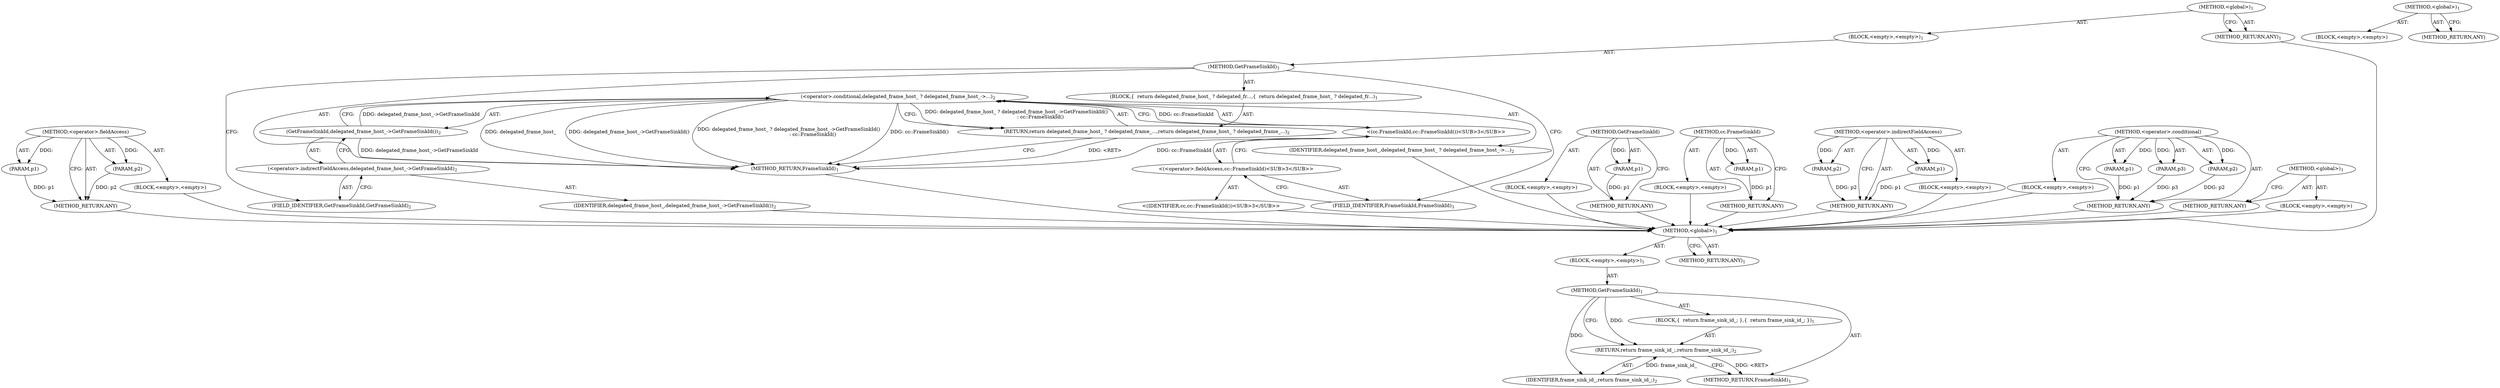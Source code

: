 digraph "&lt;global&gt;" {
vulnerable_57 [label=<(METHOD,&lt;operator&gt;.fieldAccess)>];
vulnerable_58 [label=<(PARAM,p1)>];
vulnerable_59 [label=<(PARAM,p2)>];
vulnerable_60 [label=<(BLOCK,&lt;empty&gt;,&lt;empty&gt;)>];
vulnerable_61 [label=<(METHOD_RETURN,ANY)>];
vulnerable_6 [label=<(METHOD,&lt;global&gt;)<SUB>1</SUB>>];
vulnerable_7 [label=<(BLOCK,&lt;empty&gt;,&lt;empty&gt;)<SUB>1</SUB>>];
vulnerable_8 [label=<(METHOD,GetFrameSinkId)<SUB>1</SUB>>];
vulnerable_9 [label=<(BLOCK,{
  return delegated_frame_host_ ? delegated_fr...,{
  return delegated_frame_host_ ? delegated_fr...)<SUB>1</SUB>>];
vulnerable_10 [label=<(RETURN,return delegated_frame_host_ ? delegated_frame_...,return delegated_frame_host_ ? delegated_frame_...)<SUB>2</SUB>>];
vulnerable_11 [label=<(&lt;operator&gt;.conditional,delegated_frame_host_ ? delegated_frame_host_-&gt;...)<SUB>2</SUB>>];
vulnerable_12 [label=<(IDENTIFIER,delegated_frame_host_,delegated_frame_host_ ? delegated_frame_host_-&gt;...)<SUB>2</SUB>>];
vulnerable_13 [label=<(GetFrameSinkId,delegated_frame_host_-&gt;GetFrameSinkId())<SUB>2</SUB>>];
vulnerable_14 [label=<(&lt;operator&gt;.indirectFieldAccess,delegated_frame_host_-&gt;GetFrameSinkId)<SUB>2</SUB>>];
vulnerable_15 [label=<(IDENTIFIER,delegated_frame_host_,delegated_frame_host_-&gt;GetFrameSinkId())<SUB>2</SUB>>];
vulnerable_16 [label=<(FIELD_IDENTIFIER,GetFrameSinkId,GetFrameSinkId)<SUB>2</SUB>>];
vulnerable_17 [label="<(cc.FrameSinkId,cc::FrameSinkId())<SUB>3</SUB>>"];
vulnerable_18 [label="<(&lt;operator&gt;.fieldAccess,cc::FrameSinkId)<SUB>3</SUB>>"];
vulnerable_19 [label="<(IDENTIFIER,cc,cc::FrameSinkId())<SUB>3</SUB>>"];
vulnerable_20 [label=<(FIELD_IDENTIFIER,FrameSinkId,FrameSinkId)<SUB>3</SUB>>];
vulnerable_21 [label=<(METHOD_RETURN,FrameSinkId)<SUB>1</SUB>>];
vulnerable_23 [label=<(METHOD_RETURN,ANY)<SUB>1</SUB>>];
vulnerable_44 [label=<(METHOD,GetFrameSinkId)>];
vulnerable_45 [label=<(PARAM,p1)>];
vulnerable_46 [label=<(BLOCK,&lt;empty&gt;,&lt;empty&gt;)>];
vulnerable_47 [label=<(METHOD_RETURN,ANY)>];
vulnerable_53 [label=<(METHOD,cc.FrameSinkId)>];
vulnerable_54 [label=<(PARAM,p1)>];
vulnerable_55 [label=<(BLOCK,&lt;empty&gt;,&lt;empty&gt;)>];
vulnerable_56 [label=<(METHOD_RETURN,ANY)>];
vulnerable_48 [label=<(METHOD,&lt;operator&gt;.indirectFieldAccess)>];
vulnerable_49 [label=<(PARAM,p1)>];
vulnerable_50 [label=<(PARAM,p2)>];
vulnerable_51 [label=<(BLOCK,&lt;empty&gt;,&lt;empty&gt;)>];
vulnerable_52 [label=<(METHOD_RETURN,ANY)>];
vulnerable_38 [label=<(METHOD,&lt;operator&gt;.conditional)>];
vulnerable_39 [label=<(PARAM,p1)>];
vulnerable_40 [label=<(PARAM,p2)>];
vulnerable_41 [label=<(PARAM,p3)>];
vulnerable_42 [label=<(BLOCK,&lt;empty&gt;,&lt;empty&gt;)>];
vulnerable_43 [label=<(METHOD_RETURN,ANY)>];
vulnerable_32 [label=<(METHOD,&lt;global&gt;)<SUB>1</SUB>>];
vulnerable_33 [label=<(BLOCK,&lt;empty&gt;,&lt;empty&gt;)>];
vulnerable_34 [label=<(METHOD_RETURN,ANY)>];
fixed_6 [label=<(METHOD,&lt;global&gt;)<SUB>1</SUB>>];
fixed_7 [label=<(BLOCK,&lt;empty&gt;,&lt;empty&gt;)<SUB>1</SUB>>];
fixed_8 [label=<(METHOD,GetFrameSinkId)<SUB>1</SUB>>];
fixed_9 [label=<(BLOCK,{
  return frame_sink_id_;
 },{
  return frame_sink_id_;
 })<SUB>1</SUB>>];
fixed_10 [label=<(RETURN,return frame_sink_id_;,return frame_sink_id_;)<SUB>2</SUB>>];
fixed_11 [label=<(IDENTIFIER,frame_sink_id_,return frame_sink_id_;)<SUB>2</SUB>>];
fixed_12 [label=<(METHOD_RETURN,FrameSinkId)<SUB>1</SUB>>];
fixed_14 [label=<(METHOD_RETURN,ANY)<SUB>1</SUB>>];
fixed_23 [label=<(METHOD,&lt;global&gt;)<SUB>1</SUB>>];
fixed_24 [label=<(BLOCK,&lt;empty&gt;,&lt;empty&gt;)>];
fixed_25 [label=<(METHOD_RETURN,ANY)>];
vulnerable_57 -> vulnerable_58  [key=0, label="AST: "];
vulnerable_57 -> vulnerable_58  [key=1, label="DDG: "];
vulnerable_57 -> vulnerable_60  [key=0, label="AST: "];
vulnerable_57 -> vulnerable_59  [key=0, label="AST: "];
vulnerable_57 -> vulnerable_59  [key=1, label="DDG: "];
vulnerable_57 -> vulnerable_61  [key=0, label="AST: "];
vulnerable_57 -> vulnerable_61  [key=1, label="CFG: "];
vulnerable_58 -> vulnerable_61  [key=0, label="DDG: p1"];
vulnerable_59 -> vulnerable_61  [key=0, label="DDG: p2"];
vulnerable_60 -> fixed_6  [key=0];
vulnerable_61 -> fixed_6  [key=0];
vulnerable_6 -> vulnerable_7  [key=0, label="AST: "];
vulnerable_6 -> vulnerable_23  [key=0, label="AST: "];
vulnerable_6 -> vulnerable_23  [key=1, label="CFG: "];
vulnerable_7 -> vulnerable_8  [key=0, label="AST: "];
vulnerable_8 -> vulnerable_9  [key=0, label="AST: "];
vulnerable_8 -> vulnerable_21  [key=0, label="AST: "];
vulnerable_8 -> vulnerable_16  [key=0, label="CFG: "];
vulnerable_8 -> vulnerable_20  [key=0, label="CFG: "];
vulnerable_9 -> vulnerable_10  [key=0, label="AST: "];
vulnerable_10 -> vulnerable_11  [key=0, label="AST: "];
vulnerable_10 -> vulnerable_21  [key=0, label="CFG: "];
vulnerable_10 -> vulnerable_21  [key=1, label="DDG: &lt;RET&gt;"];
vulnerable_11 -> vulnerable_12  [key=0, label="AST: "];
vulnerable_11 -> vulnerable_13  [key=0, label="AST: "];
vulnerable_11 -> vulnerable_17  [key=0, label="AST: "];
vulnerable_11 -> vulnerable_10  [key=0, label="CFG: "];
vulnerable_11 -> vulnerable_10  [key=1, label="DDG: delegated_frame_host_ ? delegated_frame_host_-&gt;GetFrameSinkId()
                               : cc::FrameSinkId()"];
vulnerable_11 -> vulnerable_21  [key=0, label="DDG: delegated_frame_host_"];
vulnerable_11 -> vulnerable_21  [key=1, label="DDG: cc::FrameSinkId()"];
vulnerable_11 -> vulnerable_21  [key=2, label="DDG: delegated_frame_host_-&gt;GetFrameSinkId()"];
vulnerable_11 -> vulnerable_21  [key=3, label="DDG: delegated_frame_host_ ? delegated_frame_host_-&gt;GetFrameSinkId()
                               : cc::FrameSinkId()"];
vulnerable_12 -> fixed_6  [key=0];
vulnerable_13 -> vulnerable_14  [key=0, label="AST: "];
vulnerable_13 -> vulnerable_11  [key=0, label="CFG: "];
vulnerable_13 -> vulnerable_11  [key=1, label="DDG: delegated_frame_host_-&gt;GetFrameSinkId"];
vulnerable_13 -> vulnerable_21  [key=0, label="DDG: delegated_frame_host_-&gt;GetFrameSinkId"];
vulnerable_14 -> vulnerable_15  [key=0, label="AST: "];
vulnerable_14 -> vulnerable_16  [key=0, label="AST: "];
vulnerable_14 -> vulnerable_13  [key=0, label="CFG: "];
vulnerable_15 -> fixed_6  [key=0];
vulnerable_16 -> vulnerable_14  [key=0, label="CFG: "];
vulnerable_17 -> vulnerable_18  [key=0, label="AST: "];
vulnerable_17 -> vulnerable_11  [key=0, label="CFG: "];
vulnerable_17 -> vulnerable_11  [key=1, label="DDG: cc::FrameSinkId"];
vulnerable_17 -> vulnerable_21  [key=0, label="DDG: cc::FrameSinkId"];
vulnerable_18 -> vulnerable_19  [key=0, label="AST: "];
vulnerable_18 -> vulnerable_20  [key=0, label="AST: "];
vulnerable_18 -> vulnerable_17  [key=0, label="CFG: "];
vulnerable_19 -> fixed_6  [key=0];
vulnerable_20 -> vulnerable_18  [key=0, label="CFG: "];
vulnerable_21 -> fixed_6  [key=0];
vulnerable_23 -> fixed_6  [key=0];
vulnerable_44 -> vulnerable_45  [key=0, label="AST: "];
vulnerable_44 -> vulnerable_45  [key=1, label="DDG: "];
vulnerable_44 -> vulnerable_46  [key=0, label="AST: "];
vulnerable_44 -> vulnerable_47  [key=0, label="AST: "];
vulnerable_44 -> vulnerable_47  [key=1, label="CFG: "];
vulnerable_45 -> vulnerable_47  [key=0, label="DDG: p1"];
vulnerable_46 -> fixed_6  [key=0];
vulnerable_47 -> fixed_6  [key=0];
vulnerable_53 -> vulnerable_54  [key=0, label="AST: "];
vulnerable_53 -> vulnerable_54  [key=1, label="DDG: "];
vulnerable_53 -> vulnerable_55  [key=0, label="AST: "];
vulnerable_53 -> vulnerable_56  [key=0, label="AST: "];
vulnerable_53 -> vulnerable_56  [key=1, label="CFG: "];
vulnerable_54 -> vulnerable_56  [key=0, label="DDG: p1"];
vulnerable_55 -> fixed_6  [key=0];
vulnerable_56 -> fixed_6  [key=0];
vulnerable_48 -> vulnerable_49  [key=0, label="AST: "];
vulnerable_48 -> vulnerable_49  [key=1, label="DDG: "];
vulnerable_48 -> vulnerable_51  [key=0, label="AST: "];
vulnerable_48 -> vulnerable_50  [key=0, label="AST: "];
vulnerable_48 -> vulnerable_50  [key=1, label="DDG: "];
vulnerable_48 -> vulnerable_52  [key=0, label="AST: "];
vulnerable_48 -> vulnerable_52  [key=1, label="CFG: "];
vulnerable_49 -> vulnerable_52  [key=0, label="DDG: p1"];
vulnerable_50 -> vulnerable_52  [key=0, label="DDG: p2"];
vulnerable_51 -> fixed_6  [key=0];
vulnerable_52 -> fixed_6  [key=0];
vulnerable_38 -> vulnerable_39  [key=0, label="AST: "];
vulnerable_38 -> vulnerable_39  [key=1, label="DDG: "];
vulnerable_38 -> vulnerable_42  [key=0, label="AST: "];
vulnerable_38 -> vulnerable_40  [key=0, label="AST: "];
vulnerable_38 -> vulnerable_40  [key=1, label="DDG: "];
vulnerable_38 -> vulnerable_43  [key=0, label="AST: "];
vulnerable_38 -> vulnerable_43  [key=1, label="CFG: "];
vulnerable_38 -> vulnerable_41  [key=0, label="AST: "];
vulnerable_38 -> vulnerable_41  [key=1, label="DDG: "];
vulnerable_39 -> vulnerable_43  [key=0, label="DDG: p1"];
vulnerable_40 -> vulnerable_43  [key=0, label="DDG: p2"];
vulnerable_41 -> vulnerable_43  [key=0, label="DDG: p3"];
vulnerable_42 -> fixed_6  [key=0];
vulnerable_43 -> fixed_6  [key=0];
vulnerable_32 -> vulnerable_33  [key=0, label="AST: "];
vulnerable_32 -> vulnerable_34  [key=0, label="AST: "];
vulnerable_32 -> vulnerable_34  [key=1, label="CFG: "];
vulnerable_33 -> fixed_6  [key=0];
vulnerable_34 -> fixed_6  [key=0];
fixed_6 -> fixed_7  [key=0, label="AST: "];
fixed_6 -> fixed_14  [key=0, label="AST: "];
fixed_6 -> fixed_14  [key=1, label="CFG: "];
fixed_7 -> fixed_8  [key=0, label="AST: "];
fixed_8 -> fixed_9  [key=0, label="AST: "];
fixed_8 -> fixed_12  [key=0, label="AST: "];
fixed_8 -> fixed_10  [key=0, label="CFG: "];
fixed_8 -> fixed_10  [key=1, label="DDG: "];
fixed_8 -> fixed_11  [key=0, label="DDG: "];
fixed_9 -> fixed_10  [key=0, label="AST: "];
fixed_10 -> fixed_11  [key=0, label="AST: "];
fixed_10 -> fixed_12  [key=0, label="CFG: "];
fixed_10 -> fixed_12  [key=1, label="DDG: &lt;RET&gt;"];
fixed_11 -> fixed_10  [key=0, label="DDG: frame_sink_id_"];
fixed_23 -> fixed_24  [key=0, label="AST: "];
fixed_23 -> fixed_25  [key=0, label="AST: "];
fixed_23 -> fixed_25  [key=1, label="CFG: "];
}
